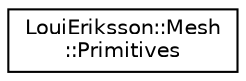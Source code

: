 digraph "Graphical Class Hierarchy"
{
 // LATEX_PDF_SIZE
  edge [fontname="Helvetica",fontsize="10",labelfontname="Helvetica",labelfontsize="10"];
  node [fontname="Helvetica",fontsize="10",shape=record];
  rankdir="LR";
  Node0 [label="LouiEriksson::Mesh\l::Primitives",height=0.2,width=0.4,color="black", fillcolor="white", style="filled",URL="$struct_loui_eriksson_1_1_mesh_1_1_primitives.html",tooltip="Container for various primitive mesh types."];
}
